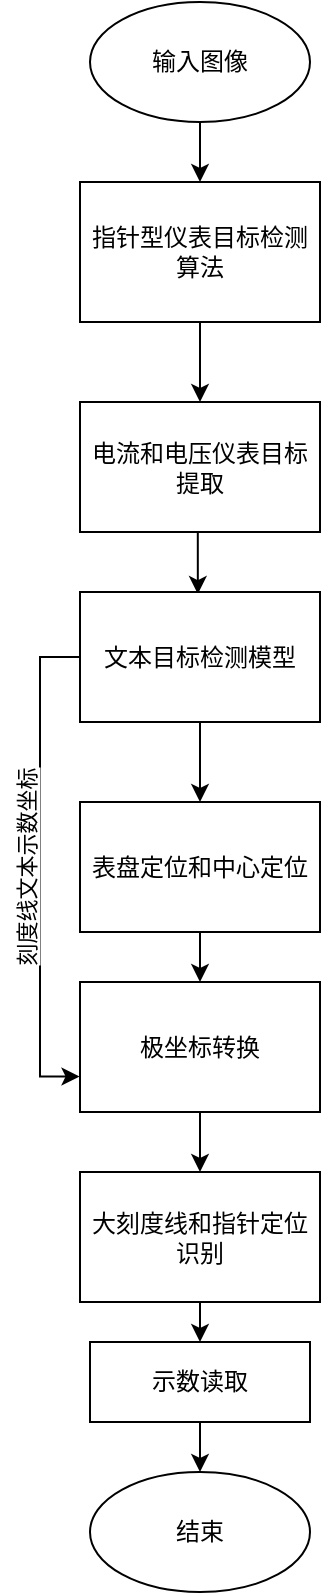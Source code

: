 <mxfile version="18.0.5" type="github">
  <diagram id="lVrqFfMmjg_SoE3d6MwP" name="Page-1">
    <mxGraphModel dx="761" dy="370" grid="1" gridSize="10" guides="1" tooltips="1" connect="1" arrows="1" fold="1" page="1" pageScale="1" pageWidth="827" pageHeight="1169" math="0" shadow="0">
      <root>
        <mxCell id="0" />
        <mxCell id="1" parent="0" />
        <mxCell id="Exp_cPD3oNNeTRAkNDdM-9" style="edgeStyle=orthogonalEdgeStyle;rounded=0;orthogonalLoop=1;jettySize=auto;html=1;exitX=0.5;exitY=1;exitDx=0;exitDy=0;" edge="1" parent="1" source="Exp_cPD3oNNeTRAkNDdM-4" target="Exp_cPD3oNNeTRAkNDdM-5">
          <mxGeometry relative="1" as="geometry" />
        </mxCell>
        <mxCell id="Exp_cPD3oNNeTRAkNDdM-4" value="输入图像" style="ellipse;whiteSpace=wrap;html=1;" vertex="1" parent="1">
          <mxGeometry x="395" y="290" width="110" height="60" as="geometry" />
        </mxCell>
        <mxCell id="Exp_cPD3oNNeTRAkNDdM-10" style="edgeStyle=orthogonalEdgeStyle;rounded=0;orthogonalLoop=1;jettySize=auto;html=1;entryX=0.5;entryY=0;entryDx=0;entryDy=0;" edge="1" parent="1" source="Exp_cPD3oNNeTRAkNDdM-5" target="Exp_cPD3oNNeTRAkNDdM-6">
          <mxGeometry relative="1" as="geometry" />
        </mxCell>
        <mxCell id="Exp_cPD3oNNeTRAkNDdM-5" value="指针型仪表目标检测算法" style="rounded=0;whiteSpace=wrap;html=1;" vertex="1" parent="1">
          <mxGeometry x="390" y="380" width="120" height="70" as="geometry" />
        </mxCell>
        <mxCell id="Exp_cPD3oNNeTRAkNDdM-11" style="edgeStyle=orthogonalEdgeStyle;rounded=0;orthogonalLoop=1;jettySize=auto;html=1;exitX=0.5;exitY=1;exitDx=0;exitDy=0;entryX=0.491;entryY=0.016;entryDx=0;entryDy=0;entryPerimeter=0;" edge="1" parent="1" source="Exp_cPD3oNNeTRAkNDdM-6" target="Exp_cPD3oNNeTRAkNDdM-7">
          <mxGeometry relative="1" as="geometry" />
        </mxCell>
        <mxCell id="Exp_cPD3oNNeTRAkNDdM-6" value="电流和电压仪表目标提取" style="rounded=0;whiteSpace=wrap;html=1;" vertex="1" parent="1">
          <mxGeometry x="390" y="490" width="120" height="65" as="geometry" />
        </mxCell>
        <mxCell id="Exp_cPD3oNNeTRAkNDdM-12" style="edgeStyle=orthogonalEdgeStyle;rounded=0;orthogonalLoop=1;jettySize=auto;html=1;entryX=0.5;entryY=0;entryDx=0;entryDy=0;" edge="1" parent="1" source="Exp_cPD3oNNeTRAkNDdM-7" target="Exp_cPD3oNNeTRAkNDdM-8">
          <mxGeometry relative="1" as="geometry" />
        </mxCell>
        <mxCell id="Exp_cPD3oNNeTRAkNDdM-24" style="edgeStyle=orthogonalEdgeStyle;rounded=0;orthogonalLoop=1;jettySize=auto;html=1;exitX=0;exitY=0.5;exitDx=0;exitDy=0;entryX=-0.002;entryY=0.727;entryDx=0;entryDy=0;entryPerimeter=0;" edge="1" parent="1" source="Exp_cPD3oNNeTRAkNDdM-7" target="Exp_cPD3oNNeTRAkNDdM-19">
          <mxGeometry relative="1" as="geometry" />
        </mxCell>
        <mxCell id="Exp_cPD3oNNeTRAkNDdM-25" value="刻度线文本示数坐标" style="edgeLabel;html=1;align=center;verticalAlign=top;resizable=0;points=[];horizontal=0;" vertex="1" connectable="0" parent="Exp_cPD3oNNeTRAkNDdM-24">
          <mxGeometry x="0.126" relative="1" as="geometry">
            <mxPoint x="-20" y="-15" as="offset" />
          </mxGeometry>
        </mxCell>
        <mxCell id="Exp_cPD3oNNeTRAkNDdM-7" value="文本目标检测模型" style="rounded=0;whiteSpace=wrap;html=1;" vertex="1" parent="1">
          <mxGeometry x="390" y="585" width="120" height="65" as="geometry" />
        </mxCell>
        <mxCell id="Exp_cPD3oNNeTRAkNDdM-21" style="edgeStyle=orthogonalEdgeStyle;rounded=0;orthogonalLoop=1;jettySize=auto;html=1;exitX=0.5;exitY=1;exitDx=0;exitDy=0;entryX=0.5;entryY=0;entryDx=0;entryDy=0;" edge="1" parent="1" source="Exp_cPD3oNNeTRAkNDdM-8" target="Exp_cPD3oNNeTRAkNDdM-19">
          <mxGeometry relative="1" as="geometry" />
        </mxCell>
        <mxCell id="Exp_cPD3oNNeTRAkNDdM-8" value="表盘定位和中心定位" style="rounded=0;whiteSpace=wrap;html=1;" vertex="1" parent="1">
          <mxGeometry x="390" y="690" width="120" height="65" as="geometry" />
        </mxCell>
        <mxCell id="Exp_cPD3oNNeTRAkNDdM-16" style="edgeStyle=orthogonalEdgeStyle;rounded=0;orthogonalLoop=1;jettySize=auto;html=1;exitX=0.5;exitY=1;exitDx=0;exitDy=0;entryX=0.5;entryY=0;entryDx=0;entryDy=0;" edge="1" parent="1" source="Exp_cPD3oNNeTRAkNDdM-13" target="Exp_cPD3oNNeTRAkNDdM-15">
          <mxGeometry relative="1" as="geometry" />
        </mxCell>
        <mxCell id="Exp_cPD3oNNeTRAkNDdM-13" value="大刻度线和指针定位识别" style="rounded=0;whiteSpace=wrap;html=1;" vertex="1" parent="1">
          <mxGeometry x="390" y="875" width="120" height="65" as="geometry" />
        </mxCell>
        <mxCell id="Exp_cPD3oNNeTRAkNDdM-18" style="edgeStyle=orthogonalEdgeStyle;rounded=0;orthogonalLoop=1;jettySize=auto;html=1;exitX=0.5;exitY=1;exitDx=0;exitDy=0;entryX=0.5;entryY=0;entryDx=0;entryDy=0;" edge="1" parent="1" source="Exp_cPD3oNNeTRAkNDdM-15" target="Exp_cPD3oNNeTRAkNDdM-17">
          <mxGeometry relative="1" as="geometry" />
        </mxCell>
        <mxCell id="Exp_cPD3oNNeTRAkNDdM-15" value="示数读取" style="rounded=0;whiteSpace=wrap;html=1;" vertex="1" parent="1">
          <mxGeometry x="395" y="960" width="110" height="40" as="geometry" />
        </mxCell>
        <mxCell id="Exp_cPD3oNNeTRAkNDdM-17" value="结束" style="ellipse;whiteSpace=wrap;html=1;" vertex="1" parent="1">
          <mxGeometry x="395" y="1025" width="110" height="60" as="geometry" />
        </mxCell>
        <mxCell id="Exp_cPD3oNNeTRAkNDdM-22" style="edgeStyle=orthogonalEdgeStyle;rounded=0;orthogonalLoop=1;jettySize=auto;html=1;exitX=0.5;exitY=1;exitDx=0;exitDy=0;" edge="1" parent="1" source="Exp_cPD3oNNeTRAkNDdM-19" target="Exp_cPD3oNNeTRAkNDdM-13">
          <mxGeometry relative="1" as="geometry" />
        </mxCell>
        <mxCell id="Exp_cPD3oNNeTRAkNDdM-19" value="极坐标转换" style="rounded=0;whiteSpace=wrap;html=1;" vertex="1" parent="1">
          <mxGeometry x="390" y="780" width="120" height="65" as="geometry" />
        </mxCell>
      </root>
    </mxGraphModel>
  </diagram>
</mxfile>
